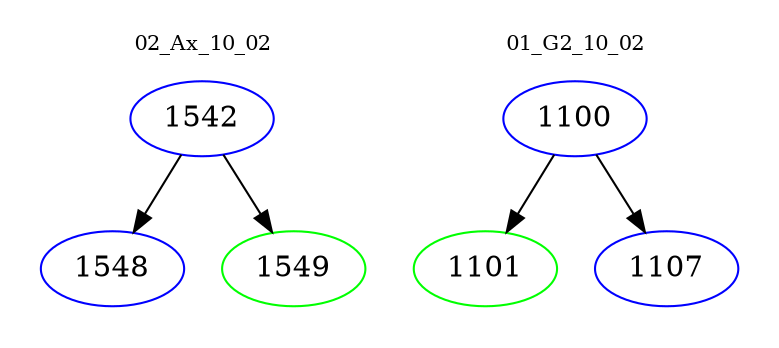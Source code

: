 digraph{
subgraph cluster_0 {
color = white
label = "02_Ax_10_02";
fontsize=10;
T0_1542 [label="1542", color="blue"]
T0_1542 -> T0_1548 [color="black"]
T0_1548 [label="1548", color="blue"]
T0_1542 -> T0_1549 [color="black"]
T0_1549 [label="1549", color="green"]
}
subgraph cluster_1 {
color = white
label = "01_G2_10_02";
fontsize=10;
T1_1100 [label="1100", color="blue"]
T1_1100 -> T1_1101 [color="black"]
T1_1101 [label="1101", color="green"]
T1_1100 -> T1_1107 [color="black"]
T1_1107 [label="1107", color="blue"]
}
}
